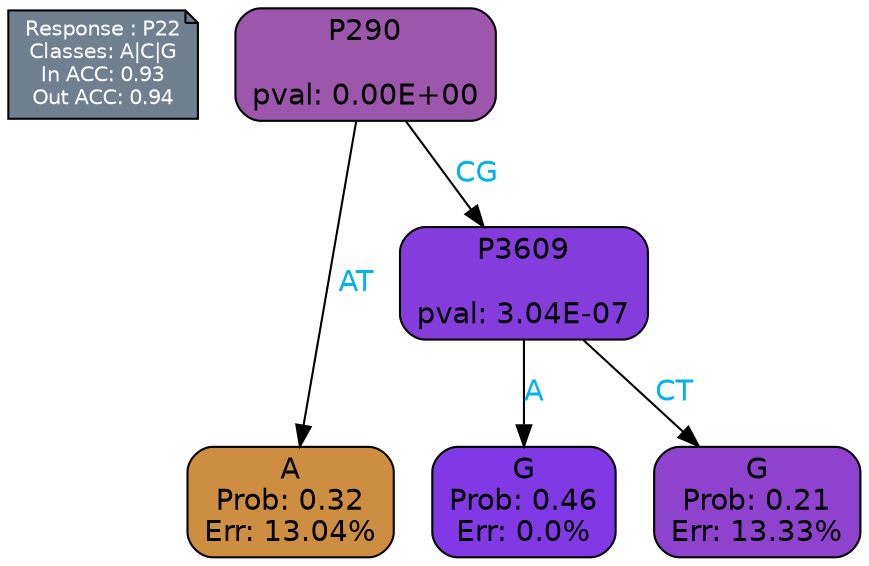digraph Tree {
node [shape=box, style="filled, rounded", color="black", fontname=helvetica] ;
graph [ranksep=equally, splines=polylines, bgcolor=transparent, dpi=600] ;
edge [fontname=helvetica] ;
LEGEND [label="Response : P22
Classes: A|C|G
In ACC: 0.93
Out ACC: 0.94
",shape=note,align=left,style=filled,fillcolor="slategray",fontcolor="white",fontsize=10];1 [label="P290

pval: 0.00E+00", fillcolor="#9c56ab"] ;
2 [label="A
Prob: 0.32
Err: 13.04%", fillcolor="#ce8e42"] ;
3 [label="P3609

pval: 3.04E-07", fillcolor="#853cdd"] ;
4 [label="G
Prob: 0.46
Err: 0.0%", fillcolor="#8139e5"] ;
5 [label="G
Prob: 0.21
Err: 13.33%", fillcolor="#8e42ce"] ;
1 -> 2 [label="AT",fontcolor=deepskyblue2] ;
1 -> 3 [label="CG",fontcolor=deepskyblue2] ;
3 -> 4 [label="A",fontcolor=deepskyblue2] ;
3 -> 5 [label="CT",fontcolor=deepskyblue2] ;
{rank = same; 2;4;5;}{rank = same; LEGEND;1;}}